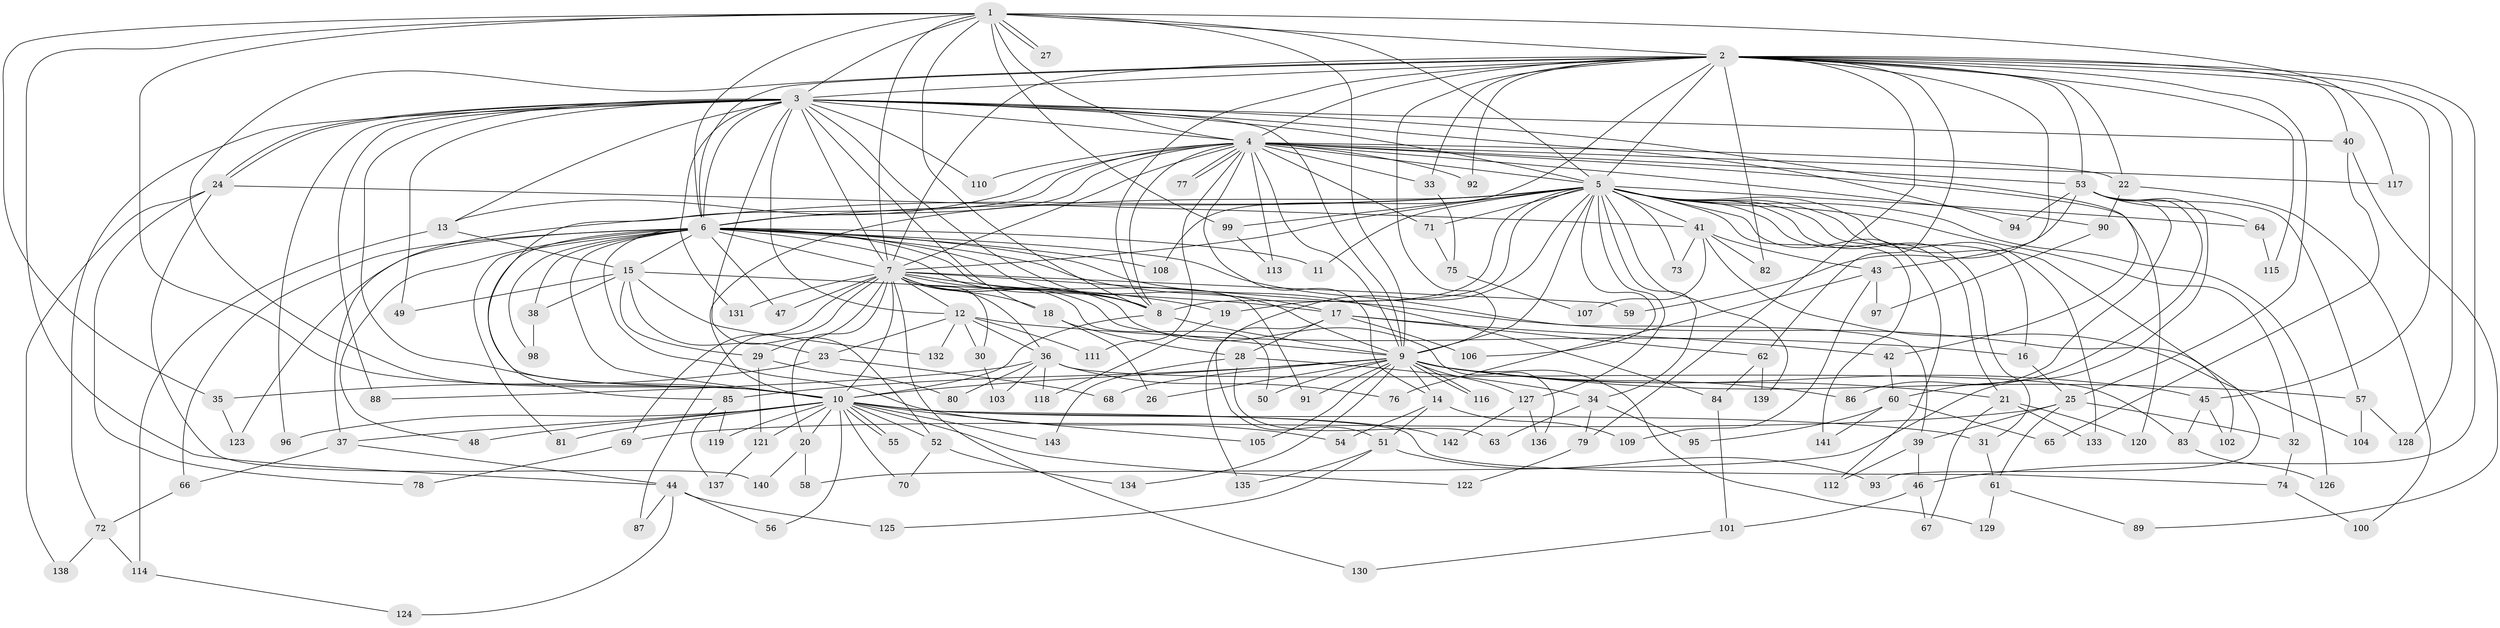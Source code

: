 // Generated by graph-tools (version 1.1) at 2025/46/03/09/25 04:46:20]
// undirected, 143 vertices, 311 edges
graph export_dot {
graph [start="1"]
  node [color=gray90,style=filled];
  1;
  2;
  3;
  4;
  5;
  6;
  7;
  8;
  9;
  10;
  11;
  12;
  13;
  14;
  15;
  16;
  17;
  18;
  19;
  20;
  21;
  22;
  23;
  24;
  25;
  26;
  27;
  28;
  29;
  30;
  31;
  32;
  33;
  34;
  35;
  36;
  37;
  38;
  39;
  40;
  41;
  42;
  43;
  44;
  45;
  46;
  47;
  48;
  49;
  50;
  51;
  52;
  53;
  54;
  55;
  56;
  57;
  58;
  59;
  60;
  61;
  62;
  63;
  64;
  65;
  66;
  67;
  68;
  69;
  70;
  71;
  72;
  73;
  74;
  75;
  76;
  77;
  78;
  79;
  80;
  81;
  82;
  83;
  84;
  85;
  86;
  87;
  88;
  89;
  90;
  91;
  92;
  93;
  94;
  95;
  96;
  97;
  98;
  99;
  100;
  101;
  102;
  103;
  104;
  105;
  106;
  107;
  108;
  109;
  110;
  111;
  112;
  113;
  114;
  115;
  116;
  117;
  118;
  119;
  120;
  121;
  122;
  123;
  124;
  125;
  126;
  127;
  128;
  129;
  130;
  131;
  132;
  133;
  134;
  135;
  136;
  137;
  138;
  139;
  140;
  141;
  142;
  143;
  1 -- 2;
  1 -- 3;
  1 -- 4;
  1 -- 5;
  1 -- 6;
  1 -- 7;
  1 -- 8;
  1 -- 9;
  1 -- 10;
  1 -- 27;
  1 -- 27;
  1 -- 35;
  1 -- 44;
  1 -- 99;
  1 -- 117;
  2 -- 3;
  2 -- 4;
  2 -- 5;
  2 -- 6;
  2 -- 7;
  2 -- 8;
  2 -- 9;
  2 -- 10;
  2 -- 22;
  2 -- 25;
  2 -- 33;
  2 -- 40;
  2 -- 43;
  2 -- 45;
  2 -- 46;
  2 -- 53;
  2 -- 62;
  2 -- 79;
  2 -- 82;
  2 -- 92;
  2 -- 108;
  2 -- 115;
  2 -- 128;
  3 -- 4;
  3 -- 5;
  3 -- 6;
  3 -- 7;
  3 -- 8;
  3 -- 9;
  3 -- 10;
  3 -- 12;
  3 -- 13;
  3 -- 18;
  3 -- 24;
  3 -- 24;
  3 -- 40;
  3 -- 42;
  3 -- 49;
  3 -- 52;
  3 -- 72;
  3 -- 88;
  3 -- 94;
  3 -- 96;
  3 -- 110;
  3 -- 131;
  4 -- 5;
  4 -- 6;
  4 -- 7;
  4 -- 8;
  4 -- 9;
  4 -- 10;
  4 -- 13;
  4 -- 14;
  4 -- 22;
  4 -- 33;
  4 -- 53;
  4 -- 71;
  4 -- 77;
  4 -- 77;
  4 -- 90;
  4 -- 92;
  4 -- 110;
  4 -- 111;
  4 -- 113;
  4 -- 117;
  4 -- 120;
  5 -- 6;
  5 -- 7;
  5 -- 8;
  5 -- 9;
  5 -- 10;
  5 -- 11;
  5 -- 16;
  5 -- 19;
  5 -- 21;
  5 -- 31;
  5 -- 32;
  5 -- 34;
  5 -- 37;
  5 -- 41;
  5 -- 51;
  5 -- 64;
  5 -- 71;
  5 -- 73;
  5 -- 93;
  5 -- 99;
  5 -- 106;
  5 -- 112;
  5 -- 126;
  5 -- 127;
  5 -- 133;
  5 -- 139;
  5 -- 141;
  6 -- 7;
  6 -- 8;
  6 -- 9;
  6 -- 10;
  6 -- 11;
  6 -- 15;
  6 -- 17;
  6 -- 38;
  6 -- 39;
  6 -- 47;
  6 -- 48;
  6 -- 54;
  6 -- 66;
  6 -- 81;
  6 -- 84;
  6 -- 85;
  6 -- 91;
  6 -- 98;
  6 -- 108;
  6 -- 123;
  7 -- 8;
  7 -- 9;
  7 -- 10;
  7 -- 12;
  7 -- 18;
  7 -- 19;
  7 -- 20;
  7 -- 29;
  7 -- 30;
  7 -- 36;
  7 -- 47;
  7 -- 50;
  7 -- 59;
  7 -- 69;
  7 -- 87;
  7 -- 102;
  7 -- 130;
  7 -- 131;
  7 -- 136;
  8 -- 9;
  8 -- 10;
  9 -- 10;
  9 -- 14;
  9 -- 21;
  9 -- 26;
  9 -- 45;
  9 -- 50;
  9 -- 57;
  9 -- 68;
  9 -- 85;
  9 -- 86;
  9 -- 91;
  9 -- 105;
  9 -- 116;
  9 -- 116;
  9 -- 127;
  9 -- 129;
  9 -- 134;
  10 -- 20;
  10 -- 31;
  10 -- 37;
  10 -- 48;
  10 -- 52;
  10 -- 55;
  10 -- 55;
  10 -- 56;
  10 -- 70;
  10 -- 74;
  10 -- 81;
  10 -- 96;
  10 -- 105;
  10 -- 119;
  10 -- 121;
  10 -- 122;
  10 -- 142;
  10 -- 143;
  12 -- 16;
  12 -- 23;
  12 -- 30;
  12 -- 36;
  12 -- 111;
  12 -- 132;
  13 -- 15;
  13 -- 114;
  14 -- 51;
  14 -- 54;
  14 -- 109;
  15 -- 17;
  15 -- 23;
  15 -- 29;
  15 -- 38;
  15 -- 49;
  15 -- 132;
  16 -- 25;
  17 -- 28;
  17 -- 42;
  17 -- 62;
  17 -- 106;
  17 -- 135;
  18 -- 26;
  18 -- 28;
  19 -- 118;
  20 -- 58;
  20 -- 140;
  21 -- 67;
  21 -- 120;
  21 -- 133;
  22 -- 90;
  22 -- 100;
  23 -- 35;
  23 -- 68;
  24 -- 41;
  24 -- 78;
  24 -- 138;
  24 -- 140;
  25 -- 32;
  25 -- 39;
  25 -- 61;
  25 -- 69;
  28 -- 34;
  28 -- 63;
  28 -- 143;
  29 -- 80;
  29 -- 121;
  30 -- 103;
  31 -- 61;
  32 -- 74;
  33 -- 75;
  34 -- 63;
  34 -- 79;
  34 -- 95;
  35 -- 123;
  36 -- 76;
  36 -- 80;
  36 -- 83;
  36 -- 88;
  36 -- 103;
  36 -- 118;
  37 -- 44;
  37 -- 66;
  38 -- 98;
  39 -- 46;
  39 -- 112;
  40 -- 65;
  40 -- 89;
  41 -- 43;
  41 -- 73;
  41 -- 82;
  41 -- 104;
  41 -- 107;
  42 -- 60;
  43 -- 76;
  43 -- 97;
  43 -- 109;
  44 -- 56;
  44 -- 87;
  44 -- 124;
  44 -- 125;
  45 -- 83;
  45 -- 102;
  46 -- 67;
  46 -- 101;
  51 -- 93;
  51 -- 125;
  51 -- 135;
  52 -- 70;
  52 -- 134;
  53 -- 57;
  53 -- 58;
  53 -- 59;
  53 -- 60;
  53 -- 64;
  53 -- 86;
  53 -- 94;
  57 -- 104;
  57 -- 128;
  60 -- 65;
  60 -- 95;
  60 -- 141;
  61 -- 89;
  61 -- 129;
  62 -- 84;
  62 -- 139;
  64 -- 115;
  66 -- 72;
  69 -- 78;
  71 -- 75;
  72 -- 114;
  72 -- 138;
  74 -- 100;
  75 -- 107;
  79 -- 122;
  83 -- 126;
  84 -- 101;
  85 -- 119;
  85 -- 137;
  90 -- 97;
  99 -- 113;
  101 -- 130;
  114 -- 124;
  121 -- 137;
  127 -- 136;
  127 -- 142;
}
